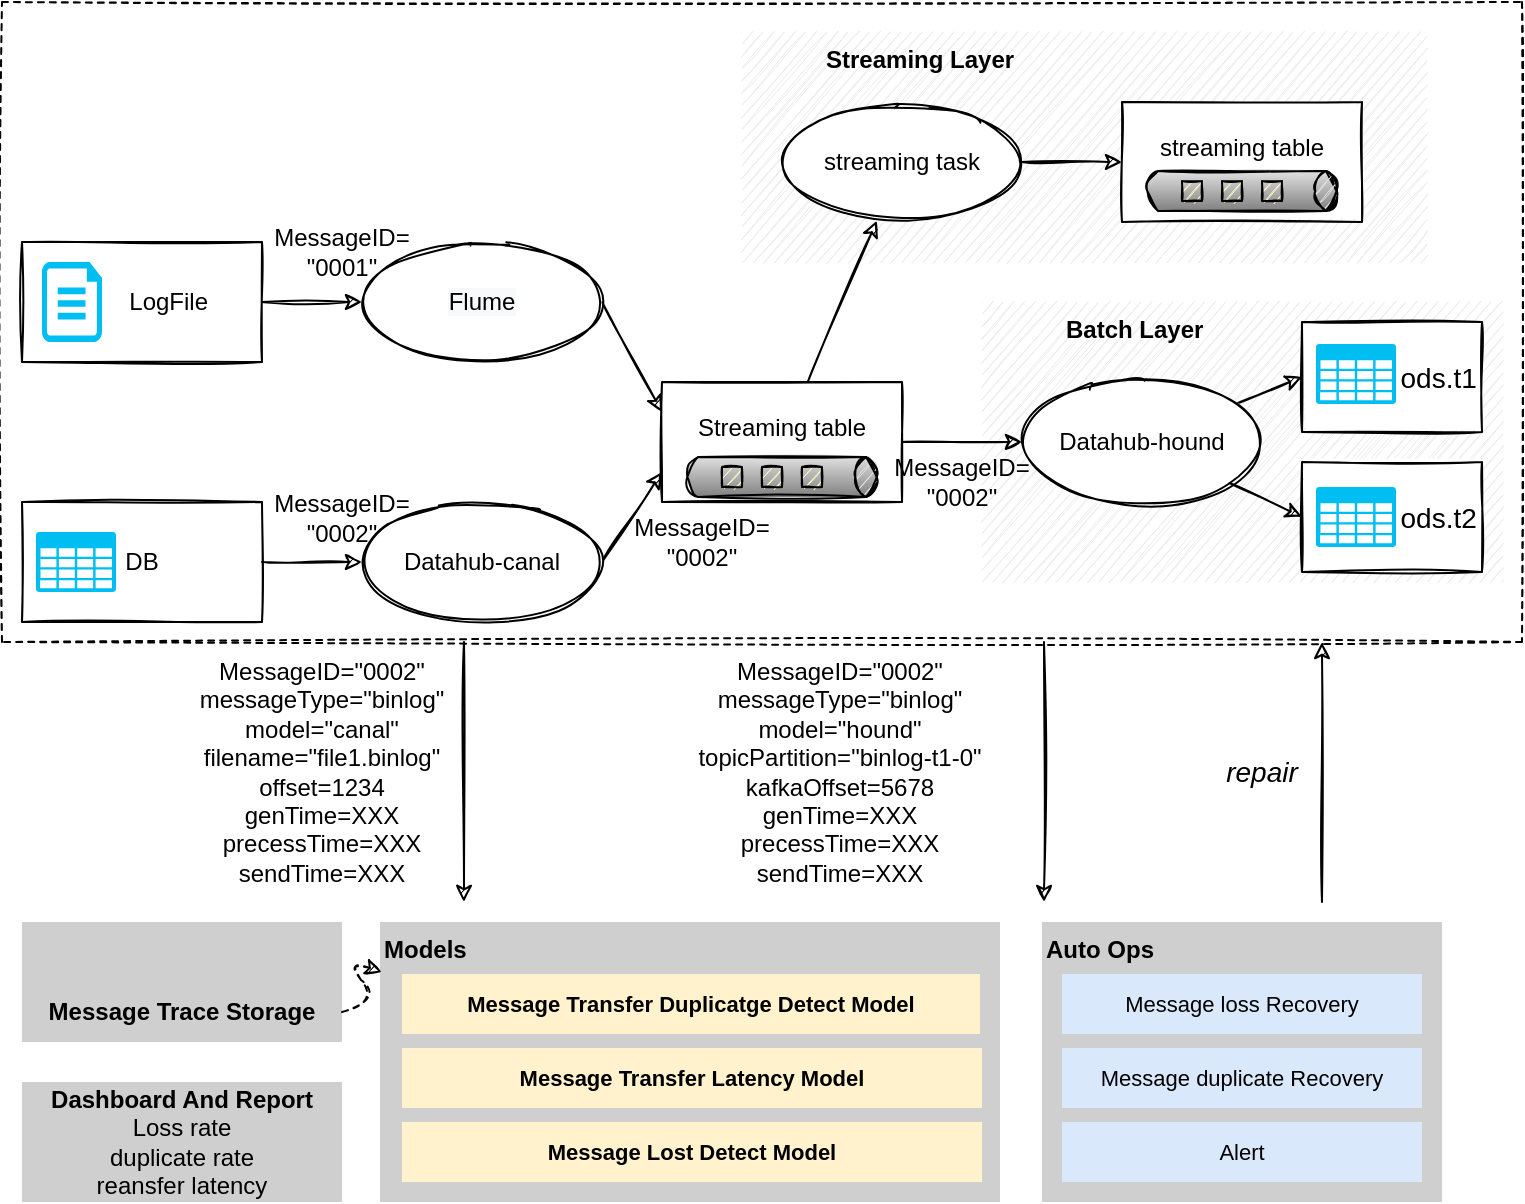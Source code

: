<mxfile version="14.4.3" type="github">
  <diagram id="c2rtqq-m4nyGFQT2oOp_" name="Page-1">
    <mxGraphModel dx="946" dy="1703" grid="1" gridSize="10" guides="1" tooltips="1" connect="1" arrows="1" fold="1" page="1" pageScale="1" pageWidth="827" pageHeight="1169" math="0" shadow="0">
      <root>
        <mxCell id="0" />
        <mxCell id="1" parent="0" />
        <mxCell id="Gp3-yhhoOgxFgk05Ftdx-76" value="" style="rounded=0;whiteSpace=wrap;html=1;glass=0;sketch=1;align=left;dashed=1;" vertex="1" parent="1">
          <mxGeometry x="34" y="-1130" width="760" height="320" as="geometry" />
        </mxCell>
        <mxCell id="Gp3-yhhoOgxFgk05Ftdx-67" value="&lt;blockquote style=&quot;margin: 0 0 0 40px ; border: none ; padding: 0px&quot;&gt;Batch Layer&lt;/blockquote&gt;" style="rounded=0;whiteSpace=wrap;html=1;strokeColor=none;align=left;fontStyle=1;verticalAlign=top;fillColor=#EBEBEB;sketch=1;" vertex="1" parent="1">
          <mxGeometry x="524" y="-980" width="260" height="140" as="geometry" />
        </mxCell>
        <mxCell id="Gp3-yhhoOgxFgk05Ftdx-63" value="&lt;blockquote style=&quot;margin: 0 0 0 40px ; border: none ; padding: 0px&quot;&gt;Streaming Layer&lt;/blockquote&gt;" style="rounded=0;whiteSpace=wrap;html=1;strokeColor=none;align=left;fontStyle=1;verticalAlign=top;fillColor=#EBEBEB;sketch=1;" vertex="1" parent="1">
          <mxGeometry x="404" y="-1115" width="340" height="115" as="geometry" />
        </mxCell>
        <mxCell id="Gp3-yhhoOgxFgk05Ftdx-8" value="Models" style="rounded=0;whiteSpace=wrap;html=1;fillColor=#CFCFCF;strokeColor=none;align=left;fontStyle=1;verticalAlign=top;" vertex="1" parent="1">
          <mxGeometry x="223" y="-670" width="310" height="140" as="geometry" />
        </mxCell>
        <mxCell id="Gp3-yhhoOgxFgk05Ftdx-6" value="&lt;b&gt;&lt;br&gt;&lt;br&gt;Message Trace Storage&lt;/b&gt;" style="rounded=0;whiteSpace=wrap;html=1;fillColor=#CFCFCF;strokeColor=none;" vertex="1" parent="1">
          <mxGeometry x="44" y="-670" width="160" height="60" as="geometry" />
        </mxCell>
        <mxCell id="Gp3-yhhoOgxFgk05Ftdx-5" value="" style="shape=image;verticalLabelPosition=bottom;labelBackgroundColor=#ffffff;verticalAlign=top;aspect=fixed;imageAspect=0;image=https://pulsar.apache.org/img/pulsar.svg;" vertex="1" parent="1">
          <mxGeometry x="72.28" y="-664" width="103.45" height="20" as="geometry" />
        </mxCell>
        <mxCell id="Gp3-yhhoOgxFgk05Ftdx-7" value="&lt;b&gt;Dashboard And Report&lt;/b&gt;&lt;br&gt;Loss rate&lt;br&gt;duplicate rate&lt;br&gt;reansfer latency" style="rounded=0;whiteSpace=wrap;html=1;fillColor=#CFCFCF;strokeColor=none;" vertex="1" parent="1">
          <mxGeometry x="44" y="-590" width="160" height="60" as="geometry" />
        </mxCell>
        <mxCell id="Gp3-yhhoOgxFgk05Ftdx-9" value="&lt;font style=&quot;line-height: 120% ; font-size: 11px&quot;&gt;Message Transfer Duplicatge Detect Model&lt;/font&gt;" style="rounded=0;whiteSpace=wrap;html=1;fillColor=#fff2cc;align=center;sketch=0;glass=0;strokeColor=none;fontStyle=1;labelBackgroundColor=none;labelBorderColor=none;" vertex="1" parent="1">
          <mxGeometry x="234" y="-644" width="289" height="30" as="geometry" />
        </mxCell>
        <mxCell id="Gp3-yhhoOgxFgk05Ftdx-10" value="&lt;font style=&quot;line-height: 120% ; font-size: 11px&quot;&gt;Message Transfer Latency Model&lt;/font&gt;" style="rounded=0;whiteSpace=wrap;html=1;fillColor=#fff2cc;align=center;sketch=0;glass=0;strokeColor=none;fontStyle=1;labelBackgroundColor=none;labelBorderColor=none;" vertex="1" parent="1">
          <mxGeometry x="234" y="-607" width="290" height="30" as="geometry" />
        </mxCell>
        <mxCell id="Gp3-yhhoOgxFgk05Ftdx-11" value="&lt;font style=&quot;line-height: 120% ; font-size: 11px&quot;&gt;Message Lost Detect Model&lt;/font&gt;" style="rounded=0;whiteSpace=wrap;html=1;fillColor=#fff2cc;align=center;sketch=0;glass=0;strokeColor=none;fontStyle=1;labelBackgroundColor=none;labelBorderColor=none;" vertex="1" parent="1">
          <mxGeometry x="234" y="-570" width="290" height="30" as="geometry" />
        </mxCell>
        <mxCell id="Gp3-yhhoOgxFgk05Ftdx-12" value="Auto Ops" style="rounded=0;whiteSpace=wrap;html=1;fillColor=#CFCFCF;strokeColor=none;align=left;fontStyle=1;verticalAlign=top;" vertex="1" parent="1">
          <mxGeometry x="554" y="-670" width="200" height="140" as="geometry" />
        </mxCell>
        <mxCell id="Gp3-yhhoOgxFgk05Ftdx-13" value="&lt;font style=&quot;line-height: 120% ; font-size: 11px&quot;&gt;Message loss Recovery&lt;/font&gt;" style="rounded=0;whiteSpace=wrap;html=1;fillColor=#dae8fc;align=center;sketch=0;glass=0;fontStyle=0;labelBackgroundColor=none;labelBorderColor=none;strokeColor=none;" vertex="1" parent="1">
          <mxGeometry x="564" y="-644" width="180" height="30" as="geometry" />
        </mxCell>
        <mxCell id="Gp3-yhhoOgxFgk05Ftdx-14" value="&lt;font style=&quot;line-height: 120% ; font-size: 11px&quot;&gt;Message duplicate Recovery&lt;/font&gt;" style="rounded=0;whiteSpace=wrap;html=1;fillColor=#dae8fc;align=center;sketch=0;glass=0;fontStyle=0;labelBackgroundColor=none;labelBorderColor=none;strokeColor=none;" vertex="1" parent="1">
          <mxGeometry x="564" y="-607" width="180" height="30" as="geometry" />
        </mxCell>
        <mxCell id="Gp3-yhhoOgxFgk05Ftdx-15" value="&lt;font style=&quot;line-height: 120% ; font-size: 11px&quot;&gt;Alert&lt;/font&gt;" style="rounded=0;whiteSpace=wrap;html=1;fillColor=#dae8fc;align=center;sketch=0;glass=0;fontStyle=0;labelBackgroundColor=none;labelBorderColor=none;strokeColor=none;" vertex="1" parent="1">
          <mxGeometry x="564" y="-570" width="180" height="30" as="geometry" />
        </mxCell>
        <mxCell id="Gp3-yhhoOgxFgk05Ftdx-17" value="" style="group;sketch=1;" vertex="1" connectable="0" parent="1">
          <mxGeometry x="44" y="-880" width="120" height="60" as="geometry" />
        </mxCell>
        <mxCell id="Gp3-yhhoOgxFgk05Ftdx-18" value="DB" style="rounded=0;whiteSpace=wrap;html=1;sketch=1;" vertex="1" parent="Gp3-yhhoOgxFgk05Ftdx-17">
          <mxGeometry width="120" height="60" as="geometry" />
        </mxCell>
        <mxCell id="Gp3-yhhoOgxFgk05Ftdx-19" value="" style="verticalLabelPosition=bottom;html=1;verticalAlign=top;align=center;strokeColor=none;fillColor=#00BEF2;shape=mxgraph.azure.storage;pointerEvents=1;sketch=0;" vertex="1" parent="Gp3-yhhoOgxFgk05Ftdx-17">
          <mxGeometry x="7" y="15" width="40" height="30" as="geometry" />
        </mxCell>
        <mxCell id="Gp3-yhhoOgxFgk05Ftdx-20" style="edgeStyle=none;rounded=0;orthogonalLoop=1;jettySize=auto;html=1;exitX=1;exitY=0.5;exitDx=0;exitDy=0;fontSize=14;entryX=0;entryY=0.25;entryDx=0;entryDy=0;sketch=1;" edge="1" parent="1" source="Gp3-yhhoOgxFgk05Ftdx-21" target="Gp3-yhhoOgxFgk05Ftdx-28">
          <mxGeometry relative="1" as="geometry">
            <mxPoint x="394" y="-990" as="targetPoint" />
          </mxGeometry>
        </mxCell>
        <mxCell id="Gp3-yhhoOgxFgk05Ftdx-21" value="&lt;meta charset=&quot;utf-8&quot;&gt;&lt;span style=&quot;color: rgb(0, 0, 0); font-family: helvetica; font-size: 12px; font-style: normal; font-weight: 400; letter-spacing: normal; text-align: center; text-indent: 0px; text-transform: none; word-spacing: 0px; background-color: rgb(248, 249, 250); display: inline; float: none;&quot;&gt;Flume&lt;/span&gt;" style="ellipse;whiteSpace=wrap;html=1;sketch=1;" vertex="1" parent="1">
          <mxGeometry x="214" y="-1010" width="120" height="60" as="geometry" />
        </mxCell>
        <mxCell id="Gp3-yhhoOgxFgk05Ftdx-22" style="edgeStyle=none;rounded=0;orthogonalLoop=1;jettySize=auto;html=1;exitX=1;exitY=0.5;exitDx=0;exitDy=0;entryX=0;entryY=0.75;entryDx=0;entryDy=0;fontSize=14;sketch=1;" edge="1" parent="1" source="Gp3-yhhoOgxFgk05Ftdx-23" target="Gp3-yhhoOgxFgk05Ftdx-28">
          <mxGeometry relative="1" as="geometry" />
        </mxCell>
        <mxCell id="Gp3-yhhoOgxFgk05Ftdx-23" value="Datahub-canal" style="ellipse;whiteSpace=wrap;html=1;sketch=1;" vertex="1" parent="1">
          <mxGeometry x="214" y="-880" width="120" height="60" as="geometry" />
        </mxCell>
        <mxCell id="Gp3-yhhoOgxFgk05Ftdx-24" value="" style="group;sketch=1;" vertex="1" connectable="0" parent="1">
          <mxGeometry x="44" y="-1010" width="120" height="60" as="geometry" />
        </mxCell>
        <mxCell id="Gp3-yhhoOgxFgk05Ftdx-25" value="&amp;nbsp; &amp;nbsp; &amp;nbsp; &amp;nbsp; LogFile" style="rounded=0;whiteSpace=wrap;html=1;sketch=1;" vertex="1" parent="Gp3-yhhoOgxFgk05Ftdx-24">
          <mxGeometry width="120" height="60" as="geometry" />
        </mxCell>
        <mxCell id="Gp3-yhhoOgxFgk05Ftdx-26" value="" style="verticalLabelPosition=bottom;html=1;verticalAlign=top;align=center;strokeColor=none;fillColor=#00BEF2;shape=mxgraph.azure.cloud_services_configuration_file;pointerEvents=1;sketch=0;" vertex="1" parent="Gp3-yhhoOgxFgk05Ftdx-24">
          <mxGeometry x="10" y="10" width="30" height="40" as="geometry" />
        </mxCell>
        <mxCell id="Gp3-yhhoOgxFgk05Ftdx-27" value="" style="group;sketch=1;" vertex="1" connectable="0" parent="1">
          <mxGeometry x="364" y="-940" width="120" height="60" as="geometry" />
        </mxCell>
        <mxCell id="Gp3-yhhoOgxFgk05Ftdx-28" value="Streaming table&lt;br&gt;&lt;br&gt;" style="rounded=0;whiteSpace=wrap;html=1;sketch=1;" vertex="1" parent="Gp3-yhhoOgxFgk05Ftdx-27">
          <mxGeometry width="120" height="60" as="geometry" />
        </mxCell>
        <mxCell id="Gp3-yhhoOgxFgk05Ftdx-29" value="" style="strokeWidth=1;outlineConnect=0;dashed=0;align=center;html=1;fontSize=8;shape=mxgraph.eip.dataChannel;verticalLabelPosition=bottom;labelBackgroundColor=#ffffff;verticalAlign=top;sketch=1;" vertex="1" parent="Gp3-yhhoOgxFgk05Ftdx-27">
          <mxGeometry x="10" y="40" width="100" height="15" as="geometry" />
        </mxCell>
        <mxCell id="Gp3-yhhoOgxFgk05Ftdx-30" style="rounded=0;orthogonalLoop=1;jettySize=auto;html=1;entryX=0;entryY=0.5;entryDx=0;entryDy=0;fontSize=14;sketch=1;" edge="1" parent="1" source="Gp3-yhhoOgxFgk05Ftdx-31" target="Gp3-yhhoOgxFgk05Ftdx-36">
          <mxGeometry relative="1" as="geometry" />
        </mxCell>
        <mxCell id="Gp3-yhhoOgxFgk05Ftdx-31" value="Datahub-hound" style="ellipse;whiteSpace=wrap;html=1;sketch=1;" vertex="1" parent="1">
          <mxGeometry x="544" y="-940" width="120" height="60" as="geometry" />
        </mxCell>
        <mxCell id="Gp3-yhhoOgxFgk05Ftdx-32" value="" style="edgeStyle=orthogonalEdgeStyle;rounded=0;orthogonalLoop=1;jettySize=auto;html=1;fontSize=14;sketch=1;" edge="1" parent="1" source="Gp3-yhhoOgxFgk05Ftdx-33" target="Gp3-yhhoOgxFgk05Ftdx-34">
          <mxGeometry relative="1" as="geometry" />
        </mxCell>
        <mxCell id="Gp3-yhhoOgxFgk05Ftdx-33" value="streaming task" style="ellipse;whiteSpace=wrap;html=1;sketch=1;" vertex="1" parent="1">
          <mxGeometry x="424" y="-1080" width="120" height="60" as="geometry" />
        </mxCell>
        <mxCell id="Gp3-yhhoOgxFgk05Ftdx-34" value="streaming table&lt;br&gt;&lt;br&gt;" style="rounded=0;whiteSpace=wrap;html=1;sketch=1;" vertex="1" parent="1">
          <mxGeometry x="594" y="-1080" width="120" height="60" as="geometry" />
        </mxCell>
        <mxCell id="Gp3-yhhoOgxFgk05Ftdx-46" value="" style="endArrow=classic;html=1;fontSize=14;sketch=1;" edge="1" parent="1" source="Gp3-yhhoOgxFgk05Ftdx-28" target="Gp3-yhhoOgxFgk05Ftdx-33">
          <mxGeometry width="50" height="50" relative="1" as="geometry">
            <mxPoint x="334" y="-1070" as="sourcePoint" />
            <mxPoint x="414" y="-1060" as="targetPoint" />
          </mxGeometry>
        </mxCell>
        <mxCell id="Gp3-yhhoOgxFgk05Ftdx-47" value="" style="rounded=0;orthogonalLoop=1;jettySize=auto;html=1;fontSize=14;sketch=1;" edge="1" parent="1" source="Gp3-yhhoOgxFgk05Ftdx-28" target="Gp3-yhhoOgxFgk05Ftdx-31">
          <mxGeometry relative="1" as="geometry" />
        </mxCell>
        <mxCell id="Gp3-yhhoOgxFgk05Ftdx-52" value="" style="edgeStyle=none;rounded=0;orthogonalLoop=1;jettySize=auto;html=1;fontSize=14;sketch=1;" edge="1" parent="1" source="Gp3-yhhoOgxFgk05Ftdx-18" target="Gp3-yhhoOgxFgk05Ftdx-23">
          <mxGeometry relative="1" as="geometry" />
        </mxCell>
        <mxCell id="Gp3-yhhoOgxFgk05Ftdx-53" value="" style="edgeStyle=none;rounded=0;orthogonalLoop=1;jettySize=auto;html=1;fontSize=14;entryX=0;entryY=0.5;entryDx=0;entryDy=0;sketch=1;" edge="1" parent="1" source="Gp3-yhhoOgxFgk05Ftdx-25" target="Gp3-yhhoOgxFgk05Ftdx-21">
          <mxGeometry relative="1" as="geometry" />
        </mxCell>
        <mxCell id="Gp3-yhhoOgxFgk05Ftdx-54" value="MessageID=&lt;br&gt;&quot;0001&quot;" style="text;html=1;strokeColor=none;fillColor=none;align=center;verticalAlign=middle;whiteSpace=wrap;rounded=0;glass=0;sketch=1;" vertex="1" parent="1">
          <mxGeometry x="164" y="-1020" width="80" height="30" as="geometry" />
        </mxCell>
        <mxCell id="Gp3-yhhoOgxFgk05Ftdx-55" value="MessageID=&lt;br&gt;&quot;0002&quot;" style="text;html=1;strokeColor=none;fillColor=none;align=center;verticalAlign=middle;whiteSpace=wrap;rounded=0;glass=0;sketch=1;" vertex="1" parent="1">
          <mxGeometry x="164" y="-887.5" width="80" height="30" as="geometry" />
        </mxCell>
        <mxCell id="Gp3-yhhoOgxFgk05Ftdx-56" value="MessageID=&quot;0002&quot;&lt;br&gt;messageType=&quot;binlog&quot;&lt;br&gt;model=&quot;canal&quot;&lt;br&gt;filename=&quot;file1.binlog&quot;&lt;br&gt;offset=1234&lt;br&gt;genTime=XXX&lt;br&gt;precessTime=XXX&lt;br&gt;sendTime=XXX" style="text;html=1;strokeColor=none;fillColor=none;align=center;verticalAlign=middle;whiteSpace=wrap;rounded=0;glass=0;sketch=0;" vertex="1" parent="1">
          <mxGeometry x="124" y="-800" width="140" height="110" as="geometry" />
        </mxCell>
        <mxCell id="Gp3-yhhoOgxFgk05Ftdx-57" value="MessageID=&quot;0002&quot;&lt;br&gt;messageType=&quot;binlog&quot;&lt;br&gt;model=&quot;hound&quot;&lt;br&gt;topicPartition=&quot;binlog-t1-0&quot;&lt;br&gt;kafkaOffset=5678&lt;br&gt;genTime=XXX&lt;br&gt;precessTime=XXX&lt;br&gt;sendTime=XXX" style="text;html=1;strokeColor=none;fillColor=none;align=center;verticalAlign=middle;whiteSpace=wrap;rounded=0;glass=0;sketch=0;" vertex="1" parent="1">
          <mxGeometry x="373" y="-800" width="160" height="110" as="geometry" />
        </mxCell>
        <mxCell id="Gp3-yhhoOgxFgk05Ftdx-60" style="rounded=0;orthogonalLoop=1;jettySize=auto;html=1;entryX=0;entryY=0.5;entryDx=0;entryDy=0;fontSize=14;sketch=1;" edge="1" parent="1" source="Gp3-yhhoOgxFgk05Ftdx-31" target="Gp3-yhhoOgxFgk05Ftdx-58">
          <mxGeometry relative="1" as="geometry">
            <mxPoint x="644" y="-860" as="sourcePoint" />
            <mxPoint x="724" y="-937.5" as="targetPoint" />
          </mxGeometry>
        </mxCell>
        <mxCell id="Gp3-yhhoOgxFgk05Ftdx-61" value="MessageID=&lt;br&gt;&quot;0002&quot;" style="text;html=1;strokeColor=none;fillColor=none;align=center;verticalAlign=middle;whiteSpace=wrap;rounded=0;glass=0;sketch=1;" vertex="1" parent="1">
          <mxGeometry x="344" y="-875" width="80" height="30" as="geometry" />
        </mxCell>
        <mxCell id="Gp3-yhhoOgxFgk05Ftdx-62" value="MessageID=&lt;br&gt;&quot;0002&quot;" style="text;html=1;strokeColor=none;fillColor=none;align=center;verticalAlign=middle;whiteSpace=wrap;rounded=0;glass=0;sketch=1;" vertex="1" parent="1">
          <mxGeometry x="474" y="-905" width="80" height="30" as="geometry" />
        </mxCell>
        <mxCell id="Gp3-yhhoOgxFgk05Ftdx-66" value="" style="strokeWidth=1;outlineConnect=0;dashed=0;align=center;html=1;fontSize=8;shape=mxgraph.eip.dataChannel;verticalLabelPosition=bottom;labelBackgroundColor=#ffffff;verticalAlign=top;sketch=1;" vertex="1" parent="1">
          <mxGeometry x="604" y="-1043" width="100" height="15" as="geometry" />
        </mxCell>
        <mxCell id="Gp3-yhhoOgxFgk05Ftdx-68" value="" style="group;sketch=1;" vertex="1" connectable="0" parent="1">
          <mxGeometry x="684" y="-970" width="90" height="55" as="geometry" />
        </mxCell>
        <mxCell id="Gp3-yhhoOgxFgk05Ftdx-36" value="&lt;font style=&quot;font-size: 14px&quot;&gt;&amp;nbsp; &amp;nbsp; &amp;nbsp; &amp;nbsp; &amp;nbsp; &amp;nbsp; ods.t1&lt;/font&gt;" style="rounded=0;whiteSpace=wrap;html=1;sketch=1;" vertex="1" parent="Gp3-yhhoOgxFgk05Ftdx-68">
          <mxGeometry width="90" height="55" as="geometry" />
        </mxCell>
        <mxCell id="Gp3-yhhoOgxFgk05Ftdx-37" value="" style="verticalLabelPosition=bottom;html=1;verticalAlign=top;align=center;strokeColor=none;fillColor=#00BEF2;shape=mxgraph.azure.storage;pointerEvents=1;sketch=0;" vertex="1" parent="Gp3-yhhoOgxFgk05Ftdx-68">
          <mxGeometry x="7" y="11" width="40" height="30" as="geometry" />
        </mxCell>
        <mxCell id="Gp3-yhhoOgxFgk05Ftdx-69" value="" style="group;sketch=1;" vertex="1" connectable="0" parent="1">
          <mxGeometry x="684" y="-900" width="90" height="55" as="geometry" />
        </mxCell>
        <mxCell id="Gp3-yhhoOgxFgk05Ftdx-58" value="&lt;font style=&quot;font-size: 14px&quot;&gt;&amp;nbsp; &amp;nbsp; &amp;nbsp; &amp;nbsp; &amp;nbsp; &amp;nbsp; ods.t2&lt;/font&gt;" style="rounded=0;whiteSpace=wrap;html=1;sketch=1;" vertex="1" parent="Gp3-yhhoOgxFgk05Ftdx-69">
          <mxGeometry width="90" height="55" as="geometry" />
        </mxCell>
        <mxCell id="Gp3-yhhoOgxFgk05Ftdx-59" value="" style="verticalLabelPosition=bottom;html=1;verticalAlign=top;align=center;strokeColor=none;fillColor=#00BEF2;shape=mxgraph.azure.storage;pointerEvents=1;sketch=0;" vertex="1" parent="Gp3-yhhoOgxFgk05Ftdx-69">
          <mxGeometry x="7" y="12.5" width="40" height="30" as="geometry" />
        </mxCell>
        <mxCell id="Gp3-yhhoOgxFgk05Ftdx-71" value="" style="endArrow=classic;html=1;sketch=1;" edge="1" parent="1">
          <mxGeometry width="50" height="50" relative="1" as="geometry">
            <mxPoint x="265" y="-810" as="sourcePoint" />
            <mxPoint x="265" y="-680" as="targetPoint" />
          </mxGeometry>
        </mxCell>
        <mxCell id="Gp3-yhhoOgxFgk05Ftdx-72" value="" style="endArrow=classic;html=1;sketch=1;" edge="1" parent="1">
          <mxGeometry width="50" height="50" relative="1" as="geometry">
            <mxPoint x="555" y="-810" as="sourcePoint" />
            <mxPoint x="555" y="-680" as="targetPoint" />
          </mxGeometry>
        </mxCell>
        <mxCell id="Gp3-yhhoOgxFgk05Ftdx-73" value="" style="curved=1;endArrow=classic;html=1;entryX=0.003;entryY=0.179;entryDx=0;entryDy=0;entryPerimeter=0;exitX=1;exitY=0.75;exitDx=0;exitDy=0;dashed=1;sketch=1;" edge="1" parent="1" source="Gp3-yhhoOgxFgk05Ftdx-6" target="Gp3-yhhoOgxFgk05Ftdx-8">
          <mxGeometry width="50" height="50" relative="1" as="geometry">
            <mxPoint x="184" y="-607" as="sourcePoint" />
            <mxPoint x="234" y="-657" as="targetPoint" />
            <Array as="points">
              <mxPoint x="223" y="-630" />
              <mxPoint x="204" y="-652" />
            </Array>
          </mxGeometry>
        </mxCell>
        <mxCell id="Gp3-yhhoOgxFgk05Ftdx-74" value="" style="endArrow=classic;html=1;sketch=1;" edge="1" parent="1">
          <mxGeometry width="50" height="50" relative="1" as="geometry">
            <mxPoint x="694" y="-680" as="sourcePoint" />
            <mxPoint x="694" y="-810" as="targetPoint" />
          </mxGeometry>
        </mxCell>
        <mxCell id="Gp3-yhhoOgxFgk05Ftdx-75" value="repair" style="text;html=1;strokeColor=none;fillColor=none;align=center;verticalAlign=middle;whiteSpace=wrap;rounded=0;glass=0;sketch=0;fontStyle=2;fontSize=14;" vertex="1" parent="1">
          <mxGeometry x="644" y="-755" width="40" height="20" as="geometry" />
        </mxCell>
      </root>
    </mxGraphModel>
  </diagram>
</mxfile>
